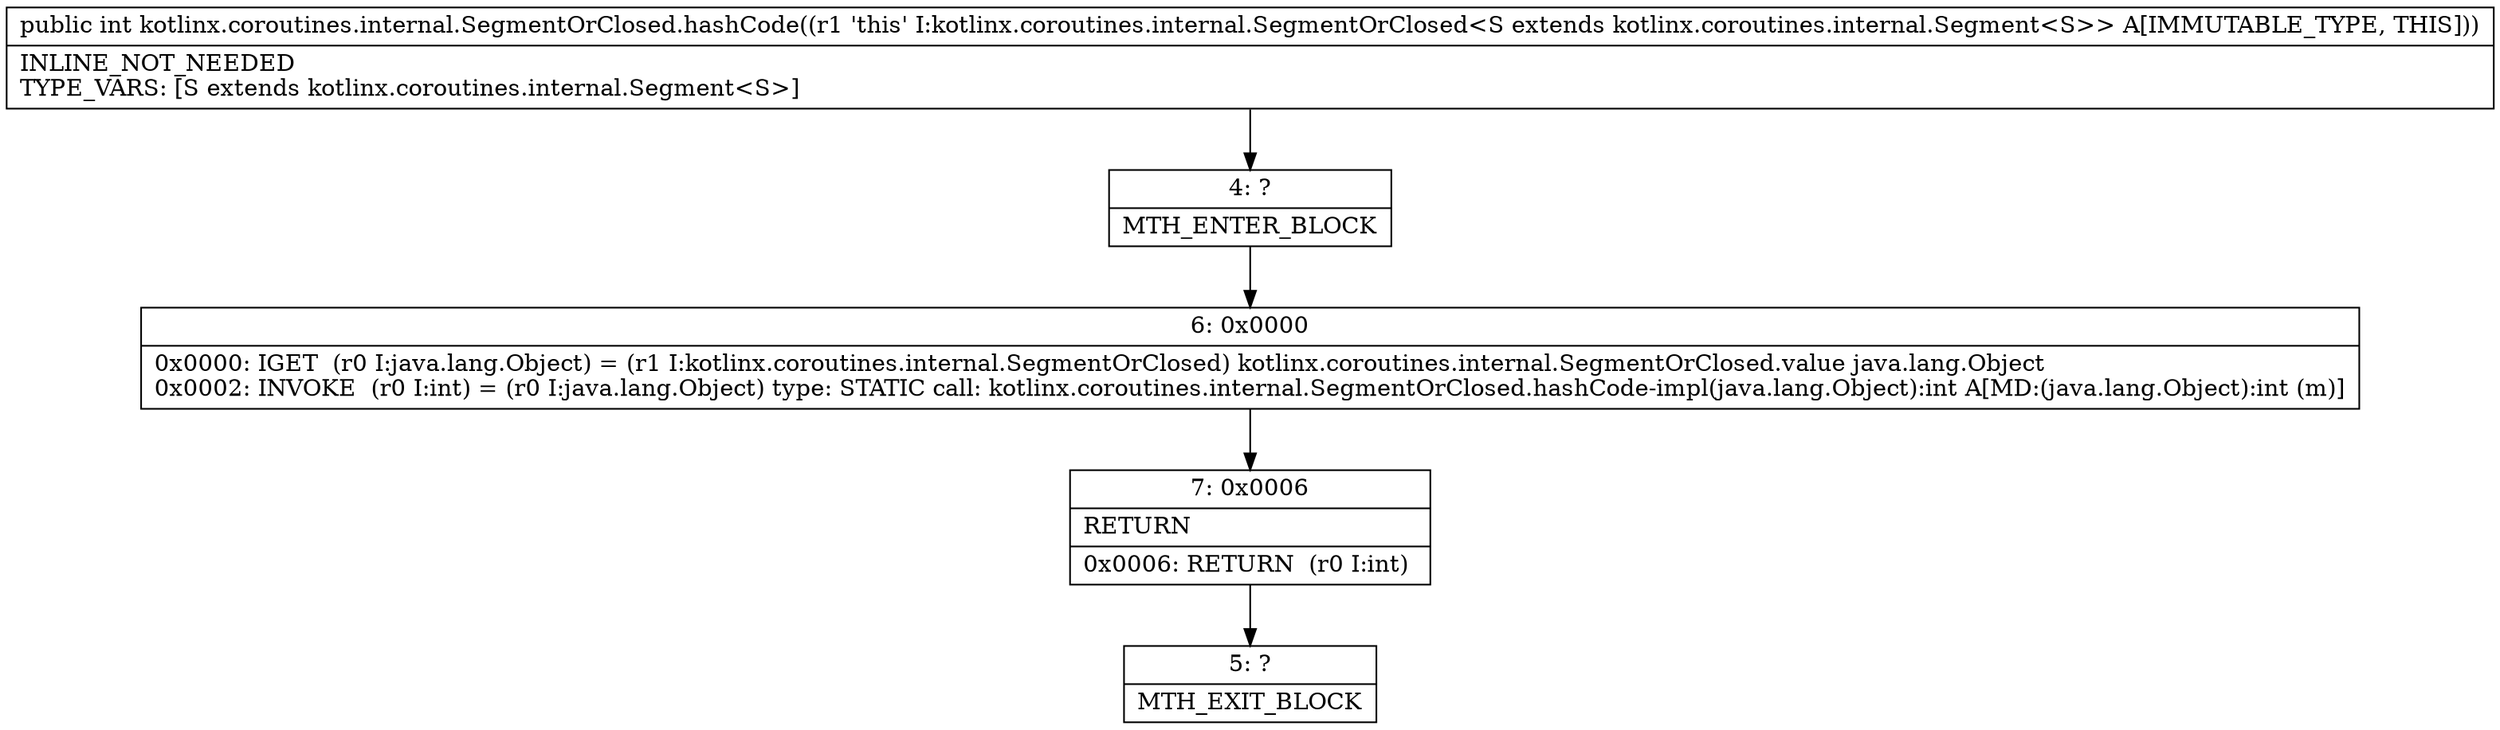 digraph "CFG forkotlinx.coroutines.internal.SegmentOrClosed.hashCode()I" {
Node_4 [shape=record,label="{4\:\ ?|MTH_ENTER_BLOCK\l}"];
Node_6 [shape=record,label="{6\:\ 0x0000|0x0000: IGET  (r0 I:java.lang.Object) = (r1 I:kotlinx.coroutines.internal.SegmentOrClosed) kotlinx.coroutines.internal.SegmentOrClosed.value java.lang.Object \l0x0002: INVOKE  (r0 I:int) = (r0 I:java.lang.Object) type: STATIC call: kotlinx.coroutines.internal.SegmentOrClosed.hashCode\-impl(java.lang.Object):int A[MD:(java.lang.Object):int (m)]\l}"];
Node_7 [shape=record,label="{7\:\ 0x0006|RETURN\l|0x0006: RETURN  (r0 I:int) \l}"];
Node_5 [shape=record,label="{5\:\ ?|MTH_EXIT_BLOCK\l}"];
MethodNode[shape=record,label="{public int kotlinx.coroutines.internal.SegmentOrClosed.hashCode((r1 'this' I:kotlinx.coroutines.internal.SegmentOrClosed\<S extends kotlinx.coroutines.internal.Segment\<S\>\> A[IMMUTABLE_TYPE, THIS]))  | INLINE_NOT_NEEDED\lTYPE_VARS: [S extends kotlinx.coroutines.internal.Segment\<S\>]\l}"];
MethodNode -> Node_4;Node_4 -> Node_6;
Node_6 -> Node_7;
Node_7 -> Node_5;
}

